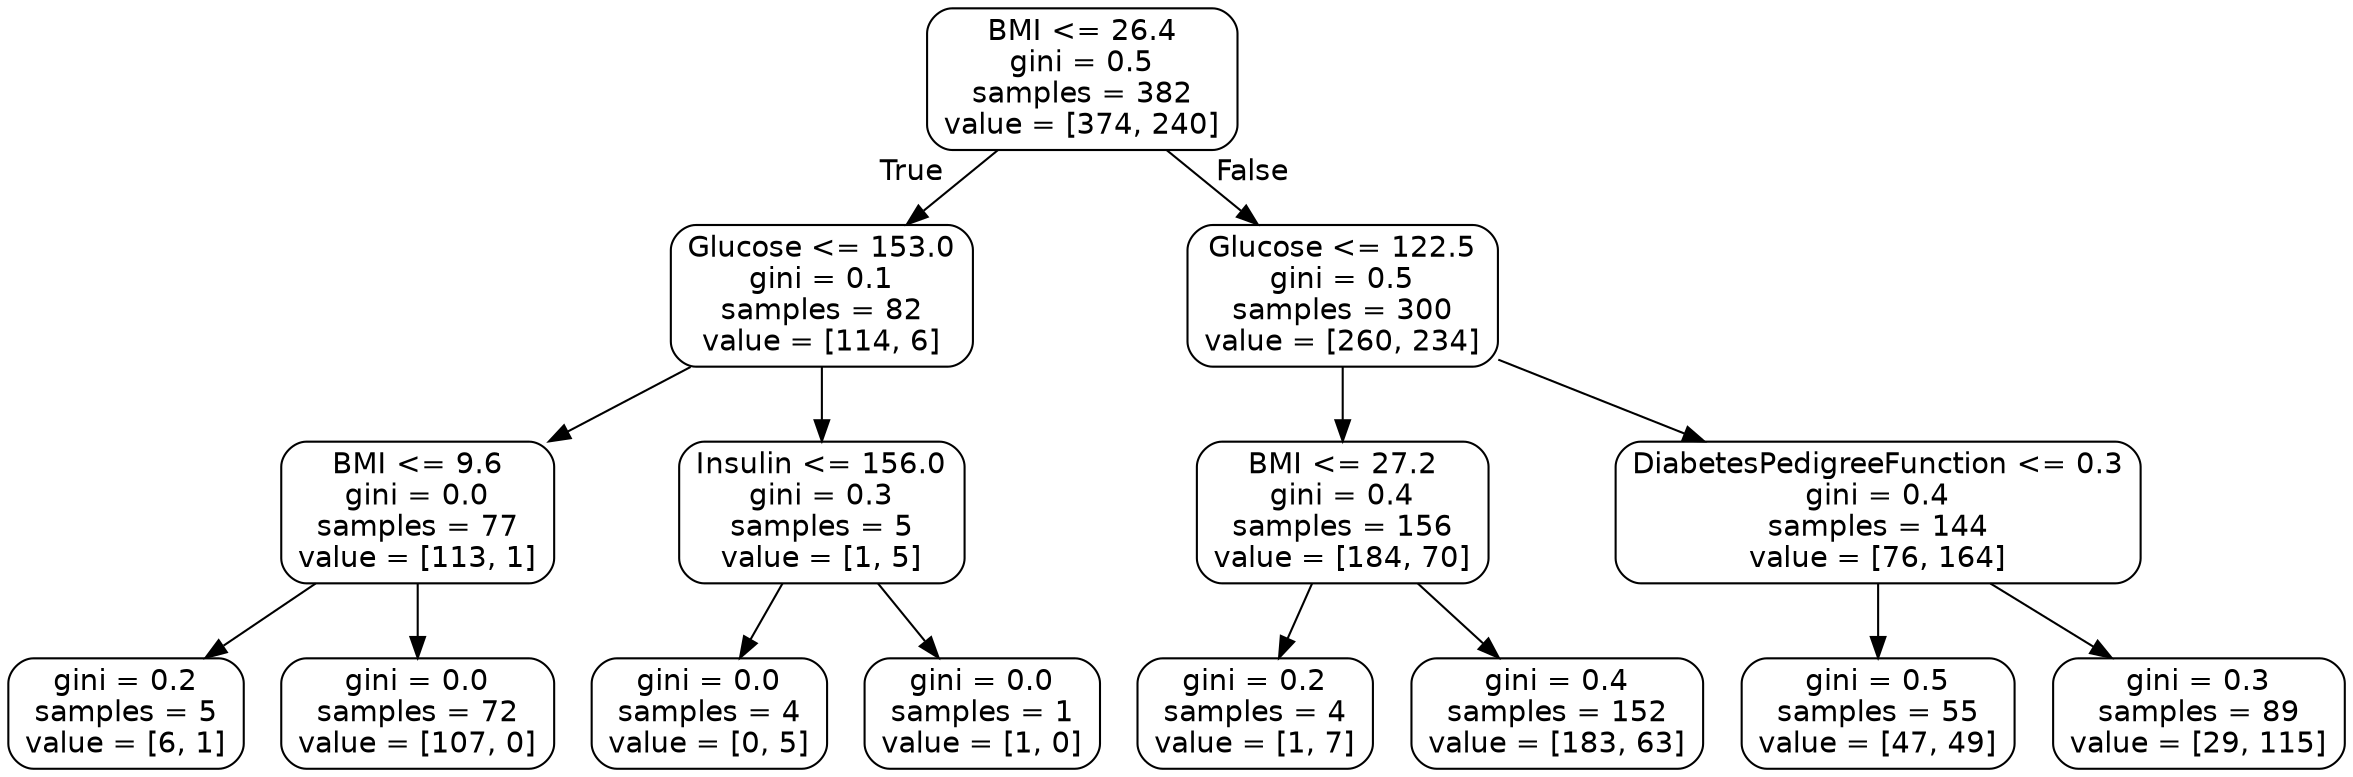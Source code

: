 digraph Tree {
node [shape=box, style="rounded", color="black", fontname="helvetica"] ;
edge [fontname="helvetica"] ;
0 [label="BMI <= 26.4\ngini = 0.5\nsamples = 382\nvalue = [374, 240]"] ;
1 [label="Glucose <= 153.0\ngini = 0.1\nsamples = 82\nvalue = [114, 6]"] ;
0 -> 1 [labeldistance=2.5, labelangle=45, headlabel="True"] ;
2 [label="BMI <= 9.6\ngini = 0.0\nsamples = 77\nvalue = [113, 1]"] ;
1 -> 2 ;
3 [label="gini = 0.2\nsamples = 5\nvalue = [6, 1]"] ;
2 -> 3 ;
4 [label="gini = 0.0\nsamples = 72\nvalue = [107, 0]"] ;
2 -> 4 ;
5 [label="Insulin <= 156.0\ngini = 0.3\nsamples = 5\nvalue = [1, 5]"] ;
1 -> 5 ;
6 [label="gini = 0.0\nsamples = 4\nvalue = [0, 5]"] ;
5 -> 6 ;
7 [label="gini = 0.0\nsamples = 1\nvalue = [1, 0]"] ;
5 -> 7 ;
8 [label="Glucose <= 122.5\ngini = 0.5\nsamples = 300\nvalue = [260, 234]"] ;
0 -> 8 [labeldistance=2.5, labelangle=-45, headlabel="False"] ;
9 [label="BMI <= 27.2\ngini = 0.4\nsamples = 156\nvalue = [184, 70]"] ;
8 -> 9 ;
10 [label="gini = 0.2\nsamples = 4\nvalue = [1, 7]"] ;
9 -> 10 ;
11 [label="gini = 0.4\nsamples = 152\nvalue = [183, 63]"] ;
9 -> 11 ;
12 [label="DiabetesPedigreeFunction <= 0.3\ngini = 0.4\nsamples = 144\nvalue = [76, 164]"] ;
8 -> 12 ;
13 [label="gini = 0.5\nsamples = 55\nvalue = [47, 49]"] ;
12 -> 13 ;
14 [label="gini = 0.3\nsamples = 89\nvalue = [29, 115]"] ;
12 -> 14 ;
}